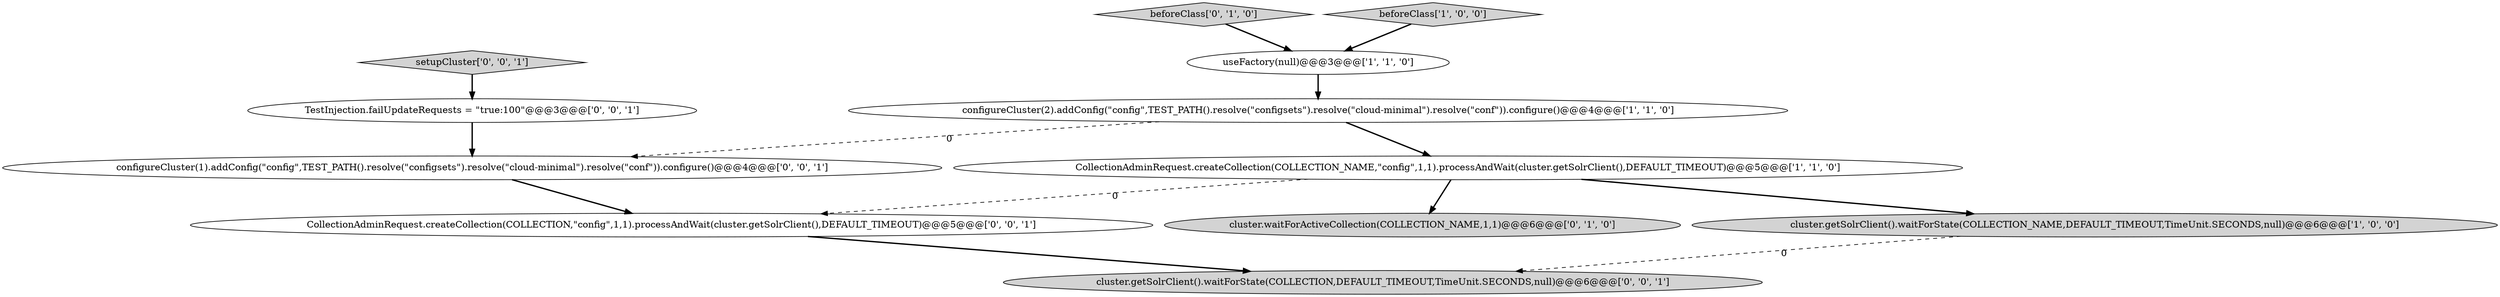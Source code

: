 digraph {
4 [style = filled, label = "CollectionAdminRequest.createCollection(COLLECTION_NAME,\"config\",1,1).processAndWait(cluster.getSolrClient(),DEFAULT_TIMEOUT)@@@5@@@['1', '1', '0']", fillcolor = white, shape = ellipse image = "AAA0AAABBB1BBB"];
5 [style = filled, label = "beforeClass['0', '1', '0']", fillcolor = lightgray, shape = diamond image = "AAA0AAABBB2BBB"];
7 [style = filled, label = "setupCluster['0', '0', '1']", fillcolor = lightgray, shape = diamond image = "AAA0AAABBB3BBB"];
10 [style = filled, label = "configureCluster(1).addConfig(\"config\",TEST_PATH().resolve(\"configsets\").resolve(\"cloud-minimal\").resolve(\"conf\")).configure()@@@4@@@['0', '0', '1']", fillcolor = white, shape = ellipse image = "AAA0AAABBB3BBB"];
3 [style = filled, label = "useFactory(null)@@@3@@@['1', '1', '0']", fillcolor = white, shape = ellipse image = "AAA0AAABBB1BBB"];
9 [style = filled, label = "cluster.getSolrClient().waitForState(COLLECTION,DEFAULT_TIMEOUT,TimeUnit.SECONDS,null)@@@6@@@['0', '0', '1']", fillcolor = lightgray, shape = ellipse image = "AAA0AAABBB3BBB"];
11 [style = filled, label = "TestInjection.failUpdateRequests = \"true:100\"@@@3@@@['0', '0', '1']", fillcolor = white, shape = ellipse image = "AAA0AAABBB3BBB"];
1 [style = filled, label = "beforeClass['1', '0', '0']", fillcolor = lightgray, shape = diamond image = "AAA0AAABBB1BBB"];
6 [style = filled, label = "cluster.waitForActiveCollection(COLLECTION_NAME,1,1)@@@6@@@['0', '1', '0']", fillcolor = lightgray, shape = ellipse image = "AAA0AAABBB2BBB"];
0 [style = filled, label = "cluster.getSolrClient().waitForState(COLLECTION_NAME,DEFAULT_TIMEOUT,TimeUnit.SECONDS,null)@@@6@@@['1', '0', '0']", fillcolor = lightgray, shape = ellipse image = "AAA0AAABBB1BBB"];
2 [style = filled, label = "configureCluster(2).addConfig(\"config\",TEST_PATH().resolve(\"configsets\").resolve(\"cloud-minimal\").resolve(\"conf\")).configure()@@@4@@@['1', '1', '0']", fillcolor = white, shape = ellipse image = "AAA0AAABBB1BBB"];
8 [style = filled, label = "CollectionAdminRequest.createCollection(COLLECTION,\"config\",1,1).processAndWait(cluster.getSolrClient(),DEFAULT_TIMEOUT)@@@5@@@['0', '0', '1']", fillcolor = white, shape = ellipse image = "AAA0AAABBB3BBB"];
4->6 [style = bold, label=""];
10->8 [style = bold, label=""];
1->3 [style = bold, label=""];
5->3 [style = bold, label=""];
11->10 [style = bold, label=""];
2->10 [style = dashed, label="0"];
8->9 [style = bold, label=""];
2->4 [style = bold, label=""];
7->11 [style = bold, label=""];
3->2 [style = bold, label=""];
4->0 [style = bold, label=""];
4->8 [style = dashed, label="0"];
0->9 [style = dashed, label="0"];
}
